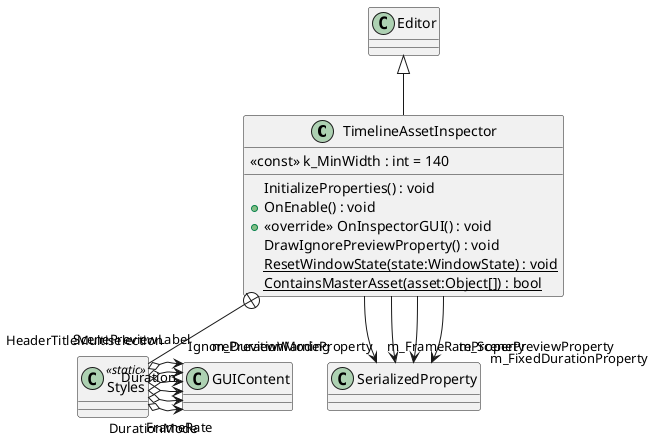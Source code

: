 @startuml
class TimelineAssetInspector {
    <<const>> k_MinWidth : int = 140
    InitializeProperties() : void
    + OnEnable() : void
    + <<override>> OnInspectorGUI() : void
    DrawIgnorePreviewProperty() : void
    {static} ResetWindowState(state:WindowState) : void
    {static} ContainsMasterAsset(asset:Object[]) : bool
}
class Styles <<static>> {
}
Editor <|-- TimelineAssetInspector
TimelineAssetInspector --> "m_FrameRateProperty" SerializedProperty
TimelineAssetInspector --> "m_DurationModeProperty" SerializedProperty
TimelineAssetInspector --> "m_FixedDurationProperty" SerializedProperty
TimelineAssetInspector --> "m_ScenePreviewProperty" SerializedProperty
TimelineAssetInspector +-- Styles
Styles o-> "FrameRate" GUIContent
Styles o-> "DurationMode" GUIContent
Styles o-> "Duration" GUIContent
Styles o-> "HeaderTitleMultiselection" GUIContent
Styles o-> "IgnorePreviewWarning" GUIContent
Styles o-> "ScenePreviewLabel" GUIContent
@enduml
